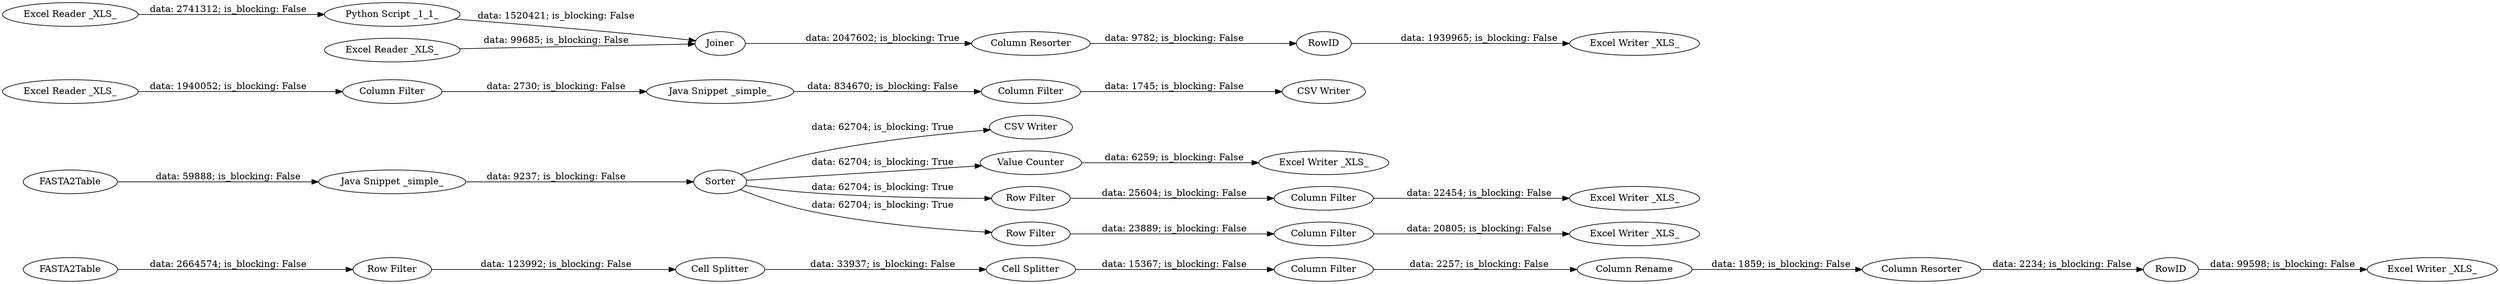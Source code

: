 digraph {
	"-7201578691290030983_249" [label=RowID]
	"-7201578691290030983_10" [label="CSV Writer"]
	"-7201578691290030983_5" [label="CSV Writer"]
	"-7201578691290030983_3" [label="Java Snippet _simple_"]
	"-7201578691290030983_206" [label=FASTA2Table]
	"-7201578691290030983_14" [label="Column Filter"]
	"-7201578691290030983_9" [label="Value Counter"]
	"-7201578691290030983_281" [label="Excel Writer _XLS_"]
	"-7201578691290030983_12" [label="Row Filter"]
	"-7201578691290030983_8" [label=Sorter]
	"-7201578691290030983_279" [label="Cell Splitter"]
	"-7201578691290030983_271" [label="Excel Reader _XLS_"]
	"-7201578691290030983_7" [label="Java Snippet _simple_"]
	"-7201578691290030983_17" [label="Excel Writer _XLS_"]
	"-7201578691290030983_276" [label="Python Script _1_1_"]
	"-7201578691290030983_269" [label="Column Rename"]
	"-7201578691290030983_2" [label="Column Filter"]
	"-7201578691290030983_16" [label="Excel Writer _XLS_"]
	"-7201578691290030983_15" [label="Excel Writer _XLS_"]
	"-7201578691290030983_272" [label="Excel Reader _XLS_"]
	"-7201578691290030983_270" [label="Column Resorter"]
	"-7201578691290030983_6" [label=FASTA2Table]
	"-7201578691290030983_4" [label="Column Filter"]
	"-7201578691290030983_267" [label="Cell Splitter"]
	"-7201578691290030983_18" [label="Row Filter"]
	"-7201578691290030983_265" [label="Excel Writer _XLS_"]
	"-7201578691290030983_11" [label="Row Filter"]
	"-7201578691290030983_282" [label=RowID]
	"-7201578691290030983_280" [label="Column Resorter"]
	"-7201578691290030983_1" [label="Excel Reader _XLS_"]
	"-7201578691290030983_13" [label="Column Filter"]
	"-7201578691290030983_268" [label="Column Filter"]
	"-7201578691290030983_277" [label=Joiner]
	"-7201578691290030983_8" -> "-7201578691290030983_10" [label="data: 62704; is_blocking: True"]
	"-7201578691290030983_206" -> "-7201578691290030983_18" [label="data: 2664574; is_blocking: False"]
	"-7201578691290030983_280" -> "-7201578691290030983_282" [label="data: 9782; is_blocking: False"]
	"-7201578691290030983_8" -> "-7201578691290030983_11" [label="data: 62704; is_blocking: True"]
	"-7201578691290030983_7" -> "-7201578691290030983_8" [label="data: 9237; is_blocking: False"]
	"-7201578691290030983_12" -> "-7201578691290030983_14" [label="data: 25604; is_blocking: False"]
	"-7201578691290030983_4" -> "-7201578691290030983_5" [label="data: 1745; is_blocking: False"]
	"-7201578691290030983_9" -> "-7201578691290030983_17" [label="data: 6259; is_blocking: False"]
	"-7201578691290030983_282" -> "-7201578691290030983_281" [label="data: 1939965; is_blocking: False"]
	"-7201578691290030983_2" -> "-7201578691290030983_3" [label="data: 2730; is_blocking: False"]
	"-7201578691290030983_3" -> "-7201578691290030983_4" [label="data: 834670; is_blocking: False"]
	"-7201578691290030983_11" -> "-7201578691290030983_13" [label="data: 23889; is_blocking: False"]
	"-7201578691290030983_271" -> "-7201578691290030983_276" [label="data: 2741312; is_blocking: False"]
	"-7201578691290030983_8" -> "-7201578691290030983_9" [label="data: 62704; is_blocking: True"]
	"-7201578691290030983_249" -> "-7201578691290030983_265" [label="data: 99598; is_blocking: False"]
	"-7201578691290030983_18" -> "-7201578691290030983_267" [label="data: 123992; is_blocking: False"]
	"-7201578691290030983_269" -> "-7201578691290030983_270" [label="data: 1859; is_blocking: False"]
	"-7201578691290030983_276" -> "-7201578691290030983_277" [label="data: 1520421; is_blocking: False"]
	"-7201578691290030983_268" -> "-7201578691290030983_269" [label="data: 2257; is_blocking: False"]
	"-7201578691290030983_14" -> "-7201578691290030983_16" [label="data: 22454; is_blocking: False"]
	"-7201578691290030983_1" -> "-7201578691290030983_2" [label="data: 1940052; is_blocking: False"]
	"-7201578691290030983_6" -> "-7201578691290030983_7" [label="data: 59888; is_blocking: False"]
	"-7201578691290030983_267" -> "-7201578691290030983_279" [label="data: 33937; is_blocking: False"]
	"-7201578691290030983_8" -> "-7201578691290030983_12" [label="data: 62704; is_blocking: True"]
	"-7201578691290030983_272" -> "-7201578691290030983_277" [label="data: 99685; is_blocking: False"]
	"-7201578691290030983_279" -> "-7201578691290030983_268" [label="data: 15367; is_blocking: False"]
	"-7201578691290030983_277" -> "-7201578691290030983_280" [label="data: 2047602; is_blocking: True"]
	"-7201578691290030983_13" -> "-7201578691290030983_15" [label="data: 20805; is_blocking: False"]
	"-7201578691290030983_270" -> "-7201578691290030983_249" [label="data: 2234; is_blocking: False"]
	rankdir=LR
}
